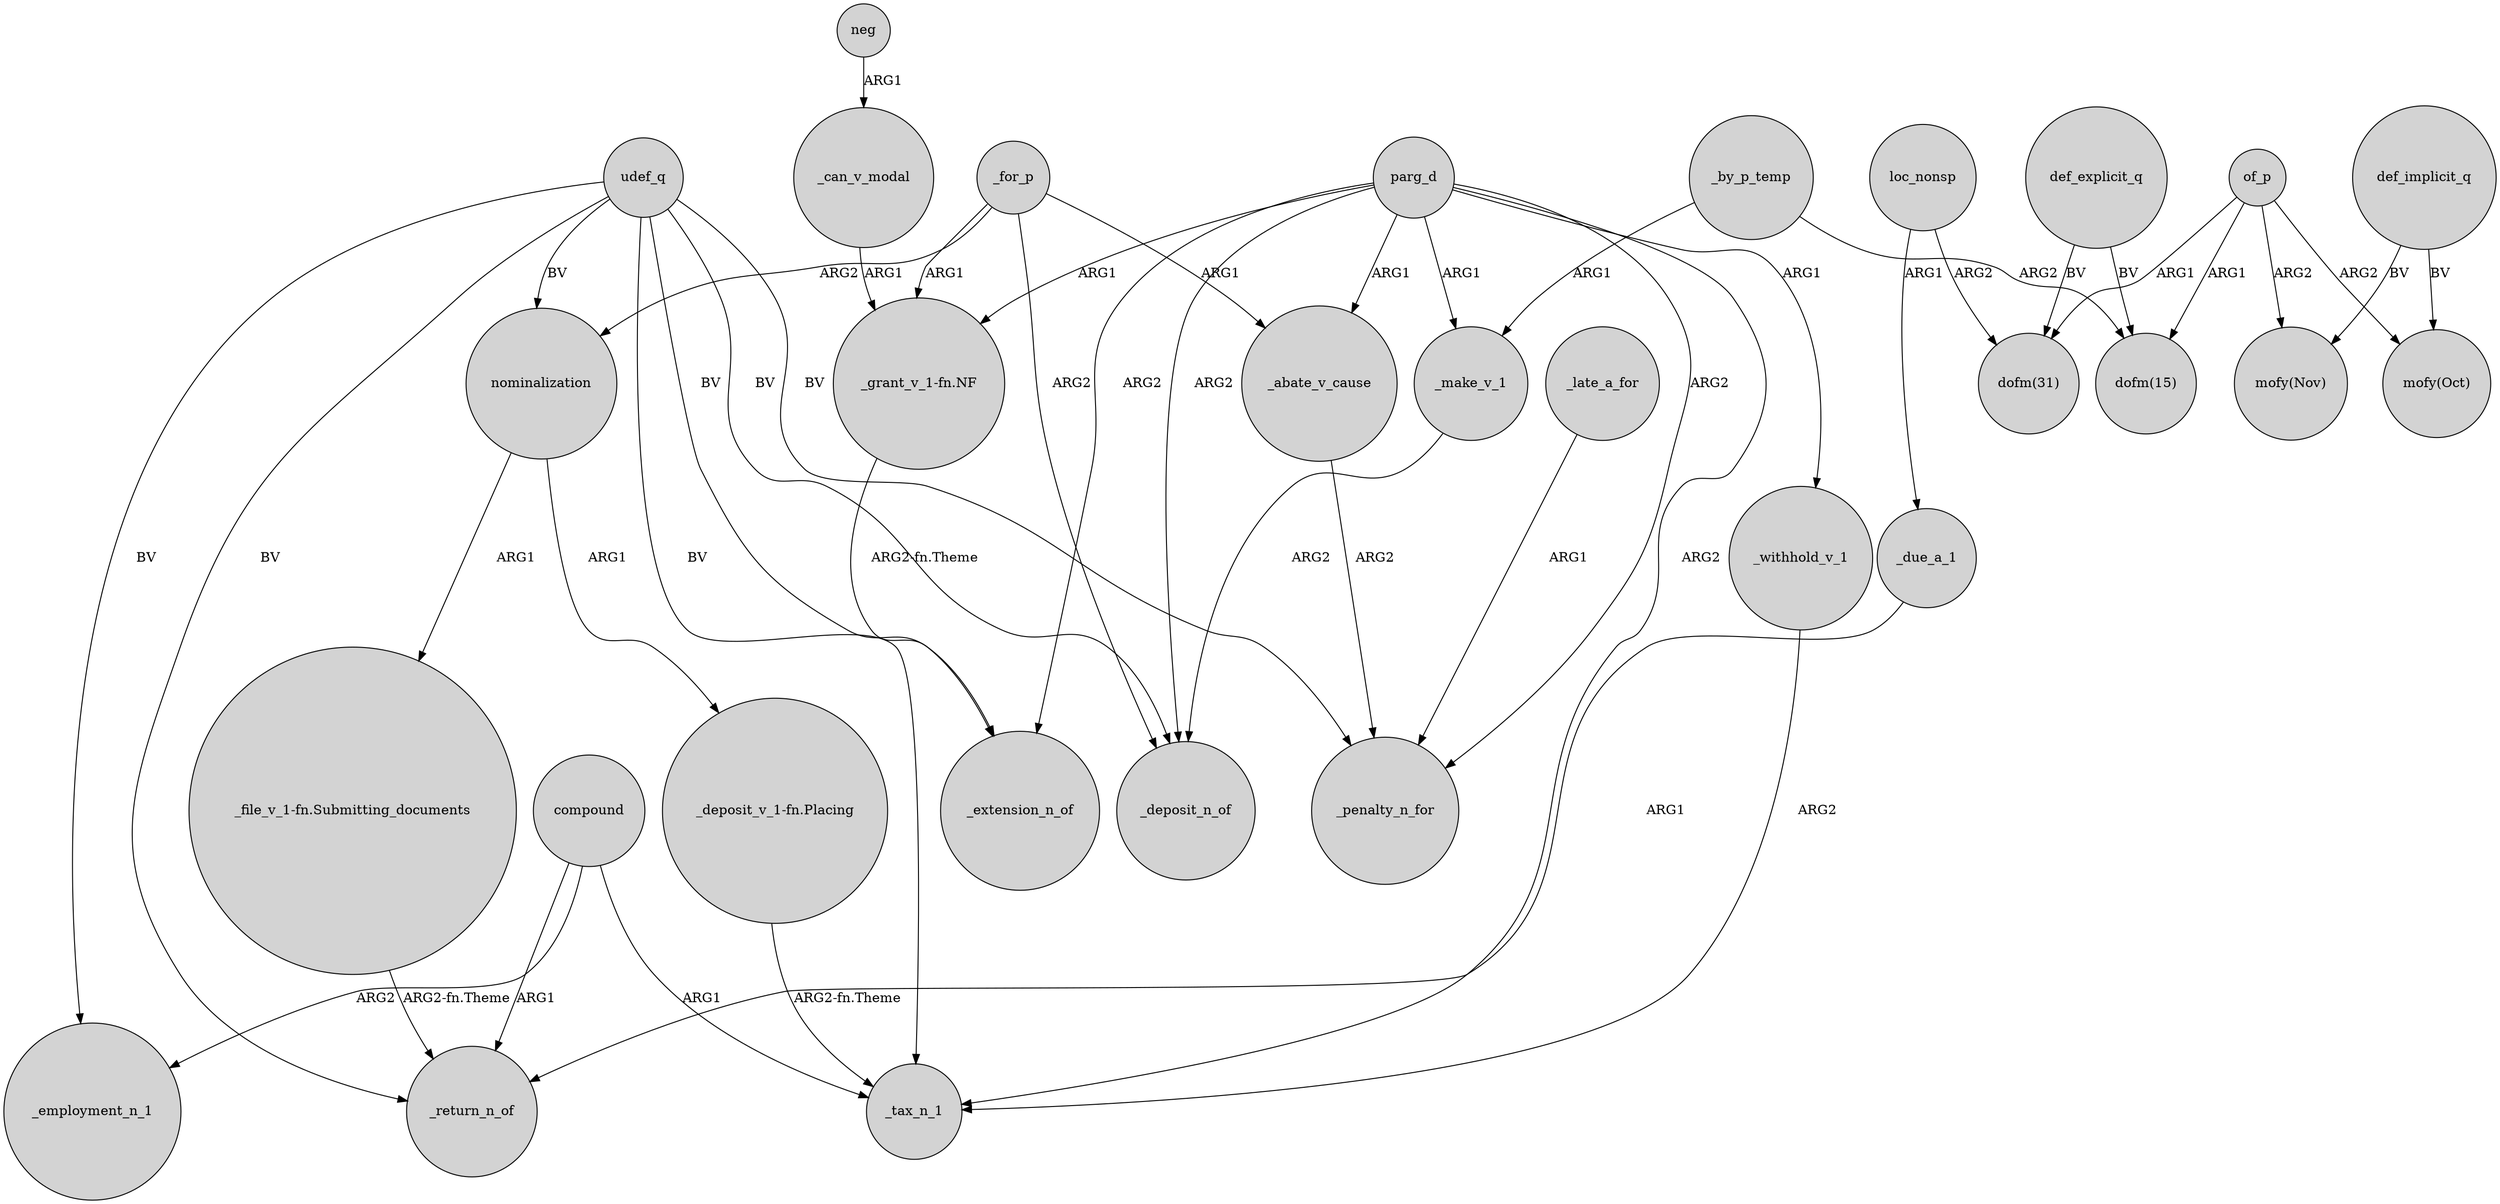 digraph {
	node [shape=circle style=filled]
	_can_v_modal -> "_grant_v_1-fn.NF" [label=ARG1]
	def_explicit_q -> "dofm(15)" [label=BV]
	"_grant_v_1-fn.NF" -> _extension_n_of [label="ARG2-fn.Theme"]
	def_implicit_q -> "mofy(Oct)" [label=BV]
	udef_q -> _employment_n_1 [label=BV]
	nominalization -> "_file_v_1-fn.Submitting_documents" [label=ARG1]
	_late_a_for -> _penalty_n_for [label=ARG1]
	_for_p -> _abate_v_cause [label=ARG1]
	parg_d -> _tax_n_1 [label=ARG2]
	udef_q -> _return_n_of [label=BV]
	_for_p -> nominalization [label=ARG2]
	parg_d -> _penalty_n_for [label=ARG2]
	of_p -> "mofy(Oct)" [label=ARG2]
	loc_nonsp -> "dofm(31)" [label=ARG2]
	def_explicit_q -> "dofm(31)" [label=BV]
	_for_p -> "_grant_v_1-fn.NF" [label=ARG1]
	compound -> _tax_n_1 [label=ARG1]
	of_p -> "dofm(31)" [label=ARG1]
	parg_d -> _abate_v_cause [label=ARG1]
	parg_d -> _deposit_n_of [label=ARG2]
	"_deposit_v_1-fn.Placing" -> _tax_n_1 [label="ARG2-fn.Theme"]
	_due_a_1 -> _return_n_of [label=ARG1]
	_make_v_1 -> _deposit_n_of [label=ARG2]
	loc_nonsp -> _due_a_1 [label=ARG1]
	udef_q -> _tax_n_1 [label=BV]
	udef_q -> _deposit_n_of [label=BV]
	_abate_v_cause -> _penalty_n_for [label=ARG2]
	udef_q -> _penalty_n_for [label=BV]
	"_file_v_1-fn.Submitting_documents" -> _return_n_of [label="ARG2-fn.Theme"]
	_by_p_temp -> _make_v_1 [label=ARG1]
	parg_d -> _withhold_v_1 [label=ARG1]
	udef_q -> nominalization [label=BV]
	_for_p -> _deposit_n_of [label=ARG2]
	compound -> _employment_n_1 [label=ARG2]
	_by_p_temp -> "dofm(15)" [label=ARG2]
	parg_d -> _make_v_1 [label=ARG1]
	of_p -> "mofy(Nov)" [label=ARG2]
	parg_d -> _extension_n_of [label=ARG2]
	def_implicit_q -> "mofy(Nov)" [label=BV]
	of_p -> "dofm(15)" [label=ARG1]
	_withhold_v_1 -> _tax_n_1 [label=ARG2]
	parg_d -> "_grant_v_1-fn.NF" [label=ARG1]
	compound -> _return_n_of [label=ARG1]
	neg -> _can_v_modal [label=ARG1]
	nominalization -> "_deposit_v_1-fn.Placing" [label=ARG1]
	udef_q -> _extension_n_of [label=BV]
}
